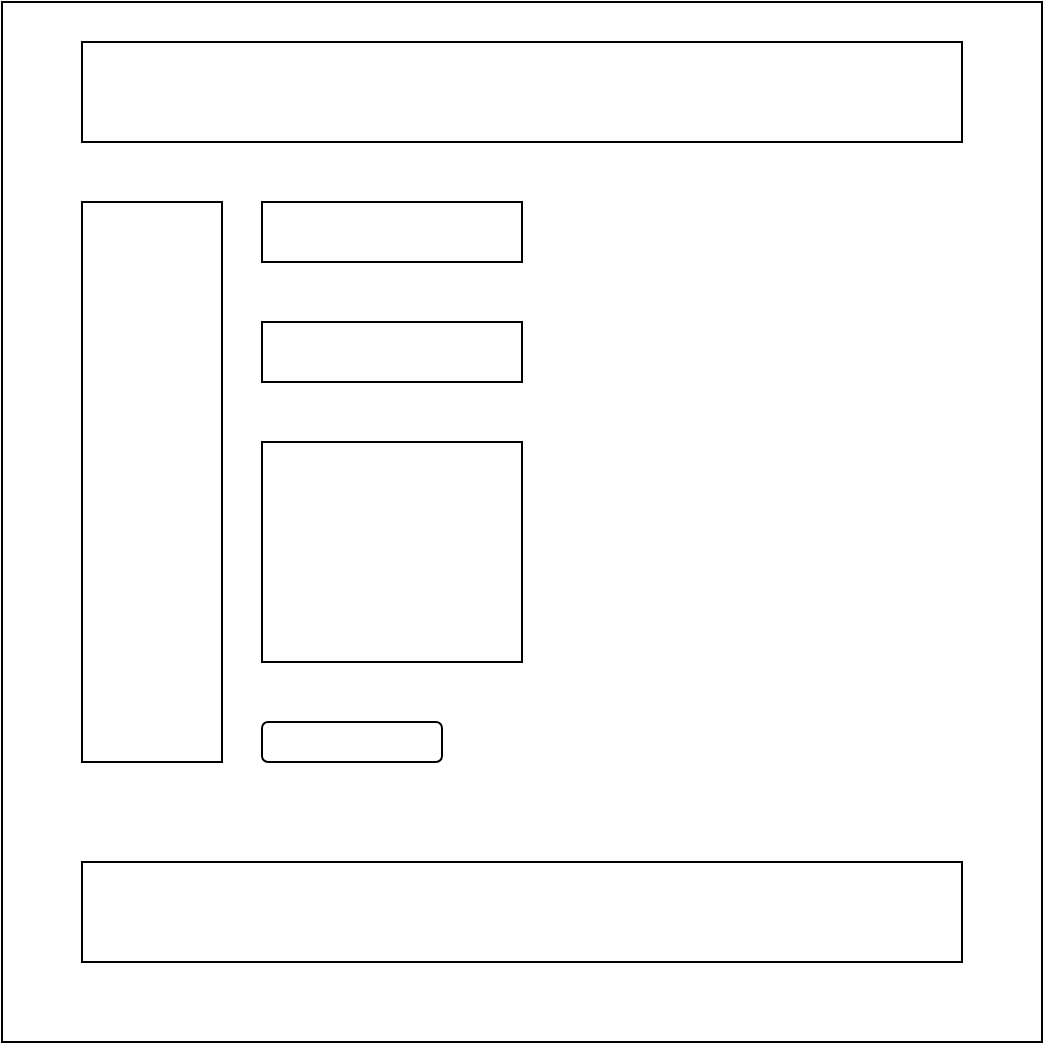 <mxfile version="24.2.5" type="device">
  <diagram name="Page-1" id="PFfNBrce9WFTCQyNHP7d">
    <mxGraphModel dx="2074" dy="1146" grid="1" gridSize="10" guides="1" tooltips="1" connect="1" arrows="1" fold="1" page="1" pageScale="1" pageWidth="850" pageHeight="1100" math="0" shadow="0">
      <root>
        <mxCell id="0" />
        <mxCell id="1" parent="0" />
        <mxCell id="muHszNeMJqfiCZ4DPC4F-31" value="" style="whiteSpace=wrap;html=1;aspect=fixed;" vertex="1" parent="1">
          <mxGeometry x="120" y="200" width="520" height="520" as="geometry" />
        </mxCell>
        <mxCell id="muHszNeMJqfiCZ4DPC4F-32" value="" style="rounded=0;whiteSpace=wrap;html=1;" vertex="1" parent="1">
          <mxGeometry x="160" y="220" width="440" height="50" as="geometry" />
        </mxCell>
        <mxCell id="muHszNeMJqfiCZ4DPC4F-33" value="" style="rounded=0;whiteSpace=wrap;html=1;" vertex="1" parent="1">
          <mxGeometry x="160" y="630" width="440" height="50" as="geometry" />
        </mxCell>
        <mxCell id="muHszNeMJqfiCZ4DPC4F-34" value="" style="rounded=0;whiteSpace=wrap;html=1;" vertex="1" parent="1">
          <mxGeometry x="160" y="300" width="70" height="280" as="geometry" />
        </mxCell>
        <mxCell id="muHszNeMJqfiCZ4DPC4F-39" value="" style="rounded=0;whiteSpace=wrap;html=1;" vertex="1" parent="1">
          <mxGeometry x="250" y="300" width="130" height="30" as="geometry" />
        </mxCell>
        <mxCell id="muHszNeMJqfiCZ4DPC4F-40" value="" style="rounded=0;whiteSpace=wrap;html=1;" vertex="1" parent="1">
          <mxGeometry x="250" y="360" width="130" height="30" as="geometry" />
        </mxCell>
        <mxCell id="muHszNeMJqfiCZ4DPC4F-41" value="" style="rounded=0;whiteSpace=wrap;html=1;" vertex="1" parent="1">
          <mxGeometry x="250" y="420" width="130" height="110" as="geometry" />
        </mxCell>
        <mxCell id="muHszNeMJqfiCZ4DPC4F-42" value="" style="rounded=1;whiteSpace=wrap;html=1;" vertex="1" parent="1">
          <mxGeometry x="250" y="560" width="90" height="20" as="geometry" />
        </mxCell>
      </root>
    </mxGraphModel>
  </diagram>
</mxfile>
